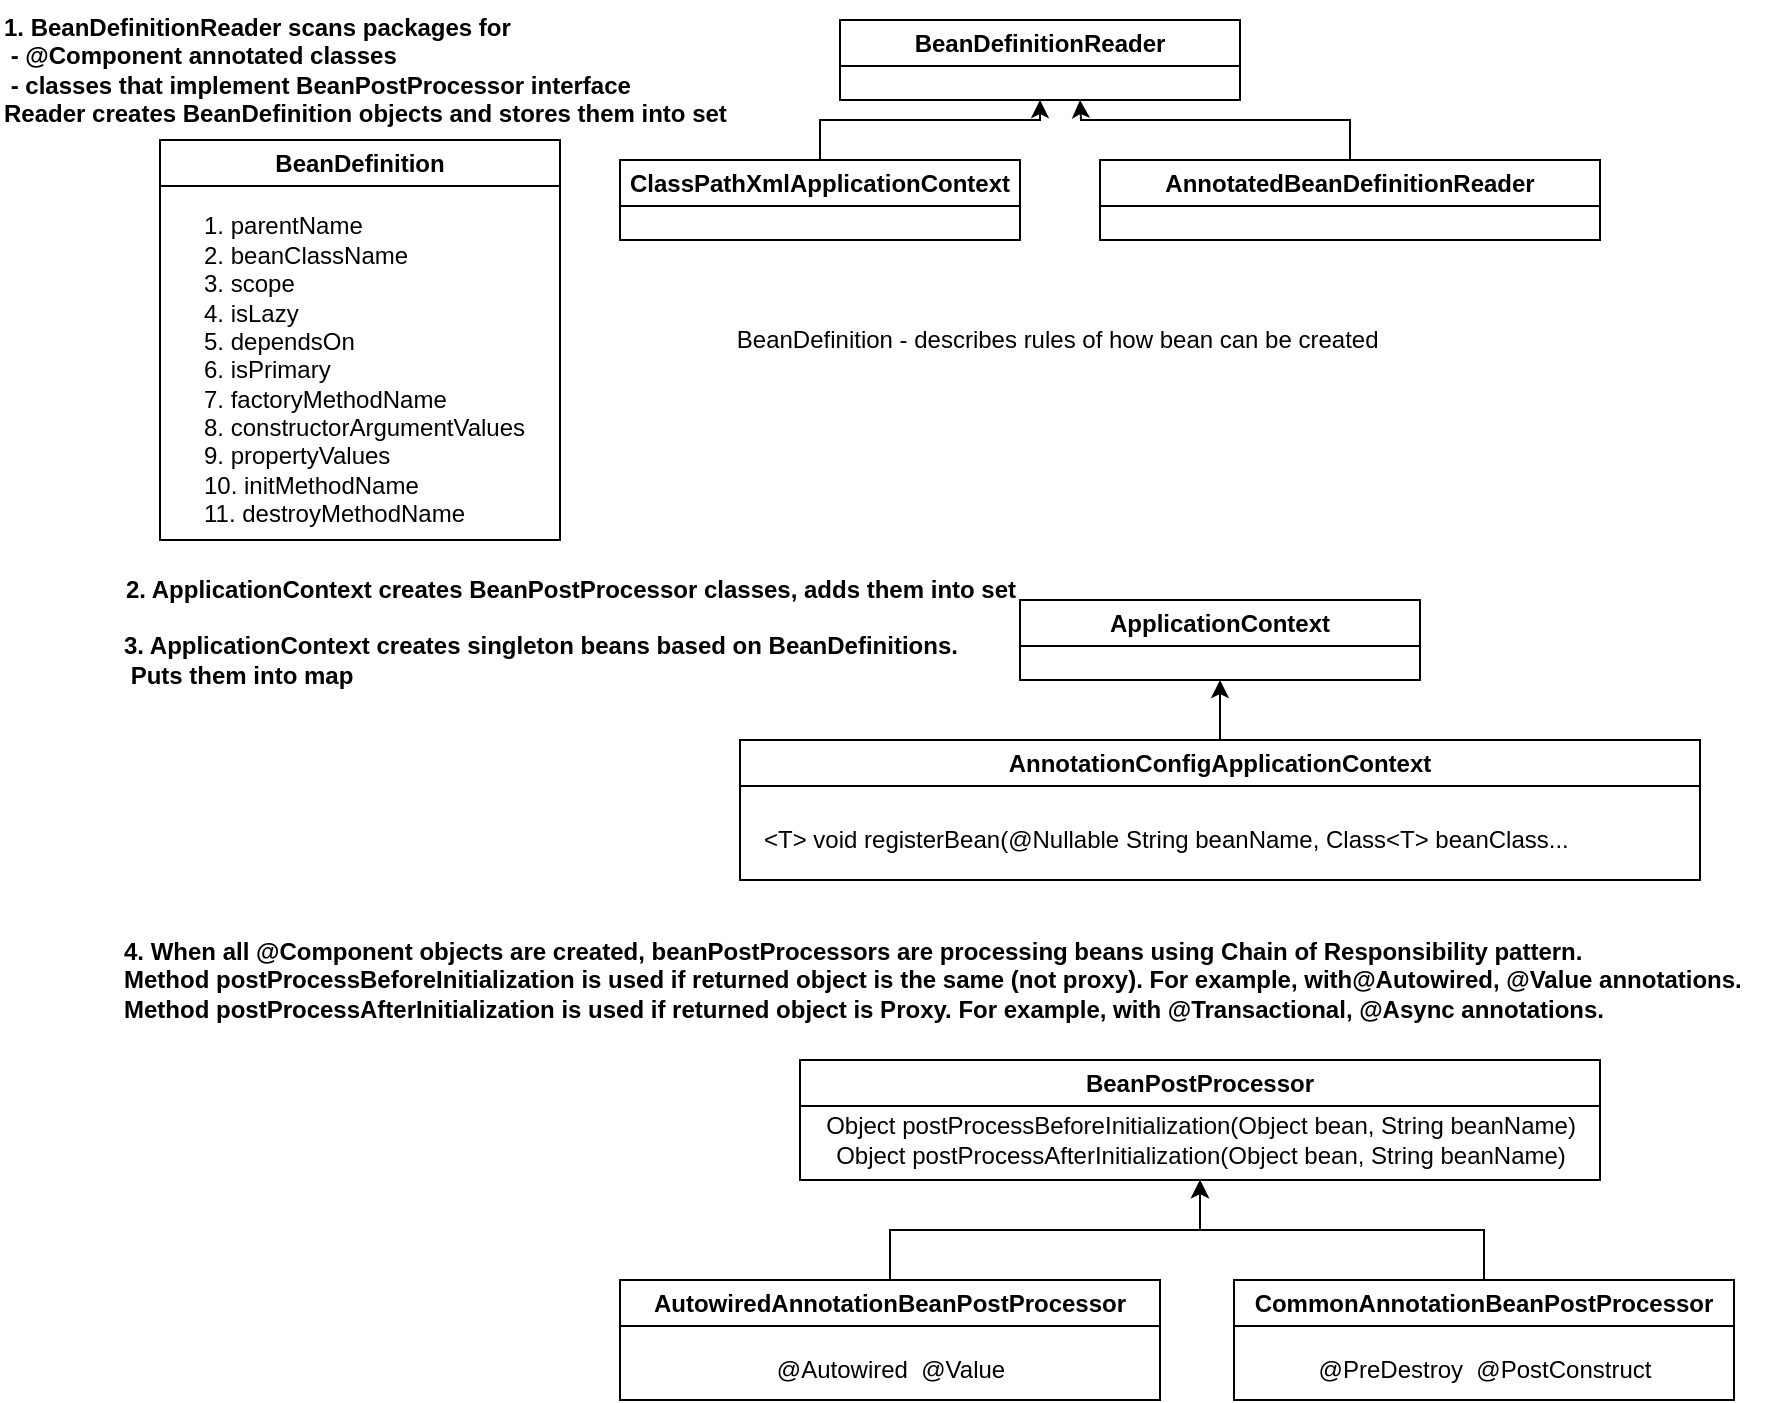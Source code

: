 <mxfile version="20.8.10" type="github">
  <diagram name="Page-1" id="UtrFPzGjZsmER2inbBBO">
    <mxGraphModel dx="2261" dy="804" grid="1" gridSize="10" guides="1" tooltips="1" connect="1" arrows="1" fold="1" page="1" pageScale="1" pageWidth="827" pageHeight="1169" math="0" shadow="0">
      <root>
        <mxCell id="0" />
        <mxCell id="1" parent="0" />
        <mxCell id="XVPTvkuB_JjgRbBO3WrE-1" value="BeanDefinition" style="swimlane;whiteSpace=wrap;html=1;" vertex="1" parent="1">
          <mxGeometry x="30" y="70" width="200" height="200" as="geometry" />
        </mxCell>
        <mxCell id="XVPTvkuB_JjgRbBO3WrE-2" value="&lt;div style=&quot;&quot;&gt;1. parentName&lt;/div&gt;2. beanClassName&lt;br&gt;3. scope&lt;br&gt;4. isLazy&lt;br&gt;5. dependsOn&lt;br&gt;6. isPrimary&lt;br&gt;7. factoryMethodName&lt;br&gt;8. constructorArgumentValues&lt;br&gt;9. propertyValues&lt;br&gt;10. initMethodName&lt;br&gt;11. destroyMethodName" style="text;html=1;align=left;verticalAlign=middle;resizable=0;points=[];autosize=1;strokeColor=none;fillColor=none;" vertex="1" parent="XVPTvkuB_JjgRbBO3WrE-1">
          <mxGeometry x="20" y="30" width="180" height="170" as="geometry" />
        </mxCell>
        <mxCell id="XVPTvkuB_JjgRbBO3WrE-21" value="BeanPostProcessor" style="swimlane;whiteSpace=wrap;html=1;" vertex="1" parent="1">
          <mxGeometry x="350" y="530" width="400" height="60" as="geometry" />
        </mxCell>
        <mxCell id="XVPTvkuB_JjgRbBO3WrE-22" value="&lt;div style=&quot;&quot;&gt;&lt;br&gt;&lt;/div&gt;" style="text;html=1;align=left;verticalAlign=middle;resizable=0;points=[];autosize=1;strokeColor=none;fillColor=none;" vertex="1" parent="XVPTvkuB_JjgRbBO3WrE-21">
          <mxGeometry x="20" y="100" width="20" height="30" as="geometry" />
        </mxCell>
        <mxCell id="XVPTvkuB_JjgRbBO3WrE-26" value="Object postProcessBeforeInitialization(Object bean, String beanName)&lt;br style=&quot;border-color: var(--border-color);&quot;&gt;Object postProcessAfterInitialization(Object bean, String beanName)" style="text;html=1;align=center;verticalAlign=middle;resizable=0;points=[];autosize=1;strokeColor=none;fillColor=none;" vertex="1" parent="XVPTvkuB_JjgRbBO3WrE-21">
          <mxGeometry y="20" width="400" height="40" as="geometry" />
        </mxCell>
        <mxCell id="XVPTvkuB_JjgRbBO3WrE-34" value="" style="edgeStyle=orthogonalEdgeStyle;rounded=0;orthogonalLoop=1;jettySize=auto;html=1;" edge="1" parent="1" source="XVPTvkuB_JjgRbBO3WrE-33" target="XVPTvkuB_JjgRbBO3WrE-26">
          <mxGeometry relative="1" as="geometry" />
        </mxCell>
        <mxCell id="XVPTvkuB_JjgRbBO3WrE-33" value="AutowiredAnnotationBeanPostProcessor" style="swimlane;whiteSpace=wrap;html=1;" vertex="1" parent="1">
          <mxGeometry x="260" y="640" width="270" height="60" as="geometry" />
        </mxCell>
        <mxCell id="XVPTvkuB_JjgRbBO3WrE-35" value="@Autowired &amp;nbsp;@Value" style="text;html=1;align=center;verticalAlign=middle;resizable=0;points=[];autosize=1;strokeColor=none;fillColor=none;" vertex="1" parent="XVPTvkuB_JjgRbBO3WrE-33">
          <mxGeometry x="65" y="30" width="140" height="30" as="geometry" />
        </mxCell>
        <mxCell id="XVPTvkuB_JjgRbBO3WrE-38" value="" style="edgeStyle=orthogonalEdgeStyle;rounded=0;orthogonalLoop=1;jettySize=auto;html=1;" edge="1" parent="1" source="XVPTvkuB_JjgRbBO3WrE-36" target="XVPTvkuB_JjgRbBO3WrE-26">
          <mxGeometry relative="1" as="geometry" />
        </mxCell>
        <mxCell id="XVPTvkuB_JjgRbBO3WrE-36" value="CommonAnnotationBeanPostProcessor" style="swimlane;whiteSpace=wrap;html=1;" vertex="1" parent="1">
          <mxGeometry x="567" y="640" width="250" height="60" as="geometry" />
        </mxCell>
        <mxCell id="XVPTvkuB_JjgRbBO3WrE-37" value="&lt;div&gt;@PreDestroy &amp;nbsp;@PostConstruct&lt;/div&gt;" style="text;html=1;align=center;verticalAlign=middle;resizable=0;points=[];autosize=1;strokeColor=none;fillColor=none;" vertex="1" parent="XVPTvkuB_JjgRbBO3WrE-36">
          <mxGeometry x="30" y="30" width="190" height="30" as="geometry" />
        </mxCell>
        <mxCell id="XVPTvkuB_JjgRbBO3WrE-39" value="BeanDefinitionReader" style="swimlane;whiteSpace=wrap;html=1;" vertex="1" parent="1">
          <mxGeometry x="370" y="10" width="200" height="40" as="geometry" />
        </mxCell>
        <mxCell id="XVPTvkuB_JjgRbBO3WrE-47" style="edgeStyle=orthogonalEdgeStyle;rounded=0;orthogonalLoop=1;jettySize=auto;html=1;exitX=0.5;exitY=0;exitDx=0;exitDy=0;" edge="1" parent="1" source="XVPTvkuB_JjgRbBO3WrE-42">
          <mxGeometry relative="1" as="geometry">
            <mxPoint x="490" y="50" as="targetPoint" />
          </mxGeometry>
        </mxCell>
        <mxCell id="XVPTvkuB_JjgRbBO3WrE-42" value="AnnotatedBeanDefinitionReader" style="swimlane;whiteSpace=wrap;html=1;" vertex="1" parent="1">
          <mxGeometry x="500" y="80" width="250" height="40" as="geometry" />
        </mxCell>
        <mxCell id="XVPTvkuB_JjgRbBO3WrE-46" style="edgeStyle=orthogonalEdgeStyle;rounded=0;orthogonalLoop=1;jettySize=auto;html=1;exitX=0.5;exitY=0;exitDx=0;exitDy=0;entryX=0.5;entryY=1;entryDx=0;entryDy=0;" edge="1" parent="1" source="XVPTvkuB_JjgRbBO3WrE-43" target="XVPTvkuB_JjgRbBO3WrE-39">
          <mxGeometry relative="1" as="geometry" />
        </mxCell>
        <mxCell id="XVPTvkuB_JjgRbBO3WrE-43" value="ClassPathXmlApplicationContext" style="swimlane;whiteSpace=wrap;html=1;" vertex="1" parent="1">
          <mxGeometry x="260" y="80" width="200" height="40" as="geometry" />
        </mxCell>
        <mxCell id="XVPTvkuB_JjgRbBO3WrE-49" value="&lt;b&gt;1. BeanDefinitionReader scans packages for &lt;br&gt;&amp;nbsp;- @Component annotated classes&lt;br&gt;&amp;nbsp;- classes that implement BeanPostProcessor interface&lt;br&gt;Reader creates BeanDefinition objects and stores them into set&lt;/b&gt;" style="text;html=1;align=left;verticalAlign=middle;resizable=0;points=[];autosize=1;strokeColor=none;fillColor=none;" vertex="1" parent="1">
          <mxGeometry x="-50" width="380" height="70" as="geometry" />
        </mxCell>
        <mxCell id="XVPTvkuB_JjgRbBO3WrE-50" value="BeanDefinition - describes rules of how bean can be created&amp;nbsp;" style="text;html=1;align=center;verticalAlign=middle;resizable=0;points=[];autosize=1;strokeColor=none;fillColor=none;" vertex="1" parent="1">
          <mxGeometry x="305" y="155" width="350" height="30" as="geometry" />
        </mxCell>
        <mxCell id="XVPTvkuB_JjgRbBO3WrE-55" value="ApplicationContext" style="swimlane;whiteSpace=wrap;html=1;" vertex="1" parent="1">
          <mxGeometry x="460" y="300" width="200" height="40" as="geometry" />
        </mxCell>
        <mxCell id="XVPTvkuB_JjgRbBO3WrE-59" style="edgeStyle=orthogonalEdgeStyle;rounded=0;orthogonalLoop=1;jettySize=auto;html=1;entryX=0.5;entryY=1;entryDx=0;entryDy=0;" edge="1" parent="1" source="XVPTvkuB_JjgRbBO3WrE-56" target="XVPTvkuB_JjgRbBO3WrE-55">
          <mxGeometry relative="1" as="geometry" />
        </mxCell>
        <mxCell id="XVPTvkuB_JjgRbBO3WrE-56" value="AnnotationConfigApplicationContext" style="swimlane;whiteSpace=wrap;html=1;" vertex="1" parent="1">
          <mxGeometry x="320" y="370" width="480" height="70" as="geometry" />
        </mxCell>
        <mxCell id="XVPTvkuB_JjgRbBO3WrE-57" value="&amp;lt;T&amp;gt; void registerBean(@Nullable String beanName, Class&amp;lt;T&amp;gt; beanClass..." style="text;html=1;align=left;verticalAlign=middle;resizable=0;points=[];autosize=1;strokeColor=none;fillColor=none;" vertex="1" parent="XVPTvkuB_JjgRbBO3WrE-56">
          <mxGeometry x="10" y="35" width="430" height="30" as="geometry" />
        </mxCell>
        <mxCell id="XVPTvkuB_JjgRbBO3WrE-60" value="&lt;div style=&quot;&quot;&gt;&lt;b&gt;3. ApplicationContext creates singleton beans based on BeanDefinitions.&lt;/b&gt;&lt;/div&gt;&lt;div style=&quot;&quot;&gt;&lt;b&gt;&amp;nbsp;Puts them into map&lt;/b&gt;&lt;/div&gt;" style="text;html=1;align=left;verticalAlign=middle;resizable=0;points=[];autosize=1;strokeColor=none;fillColor=none;" vertex="1" parent="1">
          <mxGeometry x="10" y="310" width="440" height="40" as="geometry" />
        </mxCell>
        <mxCell id="XVPTvkuB_JjgRbBO3WrE-62" value="&lt;b&gt;4. When all&amp;nbsp;@Component&amp;nbsp;objects are created, beanPostProcessors are processing beans using Chain of Responsibility pattern.&lt;br&gt;Method&amp;nbsp;postProcessBeforeInitialization is used if returned object is the same (not proxy). For example, with@Autowired, @Value annotations.&lt;br&gt;Method&amp;nbsp;postProcessAfterInitialization is used if returned object is Proxy. For example, with @Transactional, @Async annotations.&lt;/b&gt;" style="text;html=1;align=left;verticalAlign=middle;resizable=0;points=[];autosize=1;strokeColor=none;fillColor=none;" vertex="1" parent="1">
          <mxGeometry x="10" y="460" width="830" height="60" as="geometry" />
        </mxCell>
        <mxCell id="XVPTvkuB_JjgRbBO3WrE-64" value="&lt;b&gt;2. ApplicationContext creates BeanPostProcessor classes, adds them into set&lt;/b&gt;" style="text;html=1;align=center;verticalAlign=middle;resizable=0;points=[];autosize=1;strokeColor=none;fillColor=none;" vertex="1" parent="1">
          <mxGeometry y="280" width="470" height="30" as="geometry" />
        </mxCell>
      </root>
    </mxGraphModel>
  </diagram>
</mxfile>
